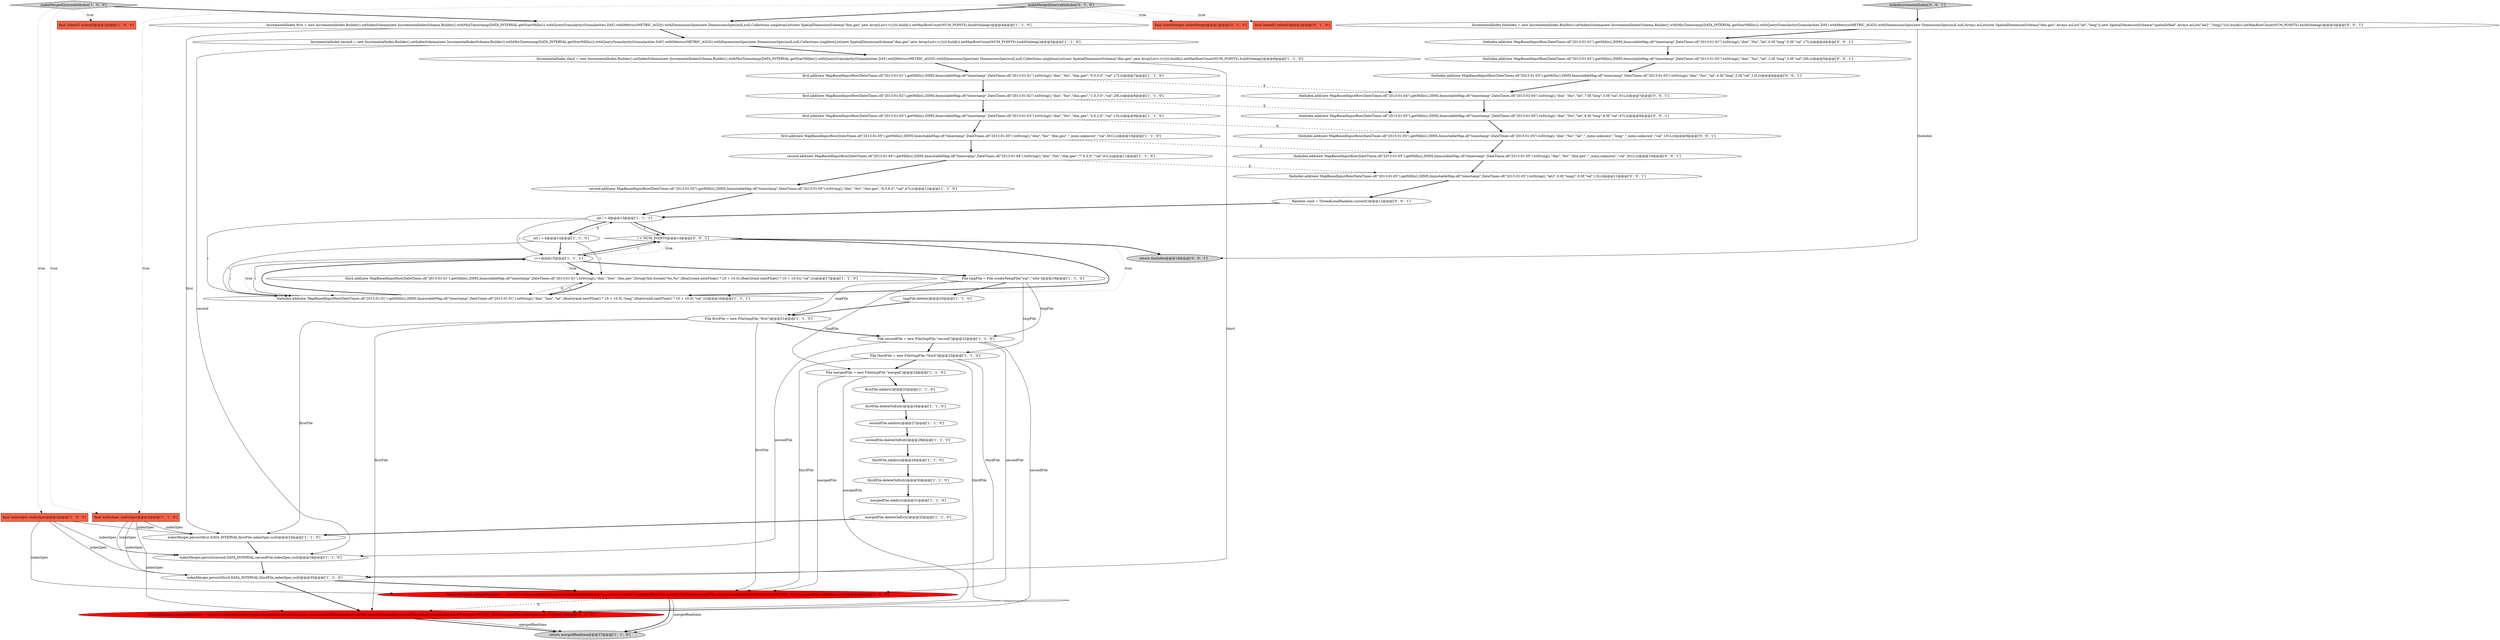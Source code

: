 digraph {
33 [style = filled, label = "tmpFile.delete()@@@20@@@['1', '1', '0']", fillcolor = white, shape = ellipse image = "AAA0AAABBB1BBB"];
13 [style = filled, label = "File thirdFile = new File(tmpFile,\"third\")@@@23@@@['1', '1', '0']", fillcolor = white, shape = ellipse image = "AAA0AAABBB1BBB"];
32 [style = filled, label = "IncrementalIndex third = new IncrementalIndex.Builder().setIndexSchema(new IncrementalIndexSchema.Builder().withMinTimestamp(DATA_INTERVAL.getStartMillis()).withQueryGranularity(Granularities.DAY).withMetrics(METRIC_AGGS).withDimensionsSpec(new DimensionsSpec(null,null,Collections.singletonList(new SpatialDimensionSchema(\"dim.geo\",new ArrayList<>())))).build()).setMaxRowCount(NUM_POINTS).buildOnheap()@@@6@@@['1', '1', '0']", fillcolor = white, shape = ellipse image = "AAA0AAABBB1BBB"];
52 [style = filled, label = "theIndex.add(new MapBasedInputRow(DateTimes.of(\"2013-01-05\").getMillis(),DIMS,ImmutableMap.of(\"timestamp\",DateTimes.of(\"2013-01-05\").toString(),\"lat2\",0.0f,\"long2\",0.0f,\"val\",13L)))@@@11@@@['0', '0', '1']", fillcolor = white, shape = ellipse image = "AAA0AAABBB3BBB"];
25 [style = filled, label = "int i = 8@@@13@@@['1', '1', '1']", fillcolor = white, shape = ellipse image = "AAA0AAABBB1BBB"];
3 [style = filled, label = "thirdFile.mkdirs()@@@29@@@['1', '1', '0']", fillcolor = white, shape = ellipse image = "AAA0AAABBB1BBB"];
24 [style = filled, label = "first.add(new MapBasedInputRow(DateTimes.of(\"2013-01-02\").getMillis(),DIMS,ImmutableMap.of(\"timestamp\",DateTimes.of(\"2013-01-02\").toString(),\"dim\",\"foo\",\"dim.geo\",\"1.0,3.0\",\"val\",29L)))@@@8@@@['1', '1', '0']", fillcolor = white, shape = ellipse image = "AAA0AAABBB1BBB"];
21 [style = filled, label = "third.add(new MapBasedInputRow(DateTimes.of(\"2013-01-01\").getMillis(),DIMS,ImmutableMap.of(\"timestamp\",DateTimes.of(\"2013-01-01\").toString(),\"dim\",\"boo\",\"dim.geo\",StringUtils.format(\"%s,%s\",(float)(rand.nextFloat() * 10 + 10.0),(float)(rand.nextFloat() * 10 + 10.0)),\"val\",i)))@@@17@@@['1', '1', '0']", fillcolor = white, shape = ellipse image = "AAA0AAABBB1BBB"];
28 [style = filled, label = "makeMergedQueryableIndex['1', '0', '0']", fillcolor = lightgray, shape = diamond image = "AAA0AAABBB1BBB"];
0 [style = filled, label = "mergedFile.mkdirs()@@@31@@@['1', '1', '0']", fillcolor = white, shape = ellipse image = "AAA0AAABBB1BBB"];
16 [style = filled, label = "return mergedRealtime@@@37@@@['1', '1', '0']", fillcolor = lightgray, shape = ellipse image = "AAA0AAABBB1BBB"];
15 [style = filled, label = "File firstFile = new File(tmpFile,\"first\")@@@21@@@['1', '1', '0']", fillcolor = white, shape = ellipse image = "AAA0AAABBB1BBB"];
18 [style = filled, label = "secondFile.mkdirs()@@@27@@@['1', '1', '0']", fillcolor = white, shape = ellipse image = "AAA0AAABBB1BBB"];
26 [style = filled, label = "secondFile.deleteOnExit()@@@28@@@['1', '1', '0']", fillcolor = white, shape = ellipse image = "AAA0AAABBB1BBB"];
4 [style = filled, label = "indexMerger.persist(second,DATA_INTERVAL,secondFile,indexSpec,null)@@@34@@@['1', '1', '0']", fillcolor = white, shape = ellipse image = "AAA0AAABBB1BBB"];
39 [style = filled, label = "final IndexMerger indexMerger@@@2@@@['0', '1', '0']", fillcolor = tomato, shape = box image = "AAA0AAABBB2BBB"];
44 [style = filled, label = "IncrementalIndex theIndex = new IncrementalIndex.Builder().setIndexSchema(new IncrementalIndexSchema.Builder().withMinTimestamp(DATA_INTERVAL.getStartMillis()).withQueryGranularity(Granularities.DAY).withMetrics(METRIC_AGGS).withDimensionsSpec(new DimensionsSpec(null,null,Arrays.asList(new SpatialDimensionSchema(\"dim.geo\",Arrays.asList(\"lat\",\"long\")),new SpatialDimensionSchema(\"spatialIsRad\",Arrays.asList(\"lat2\",\"long2\"))))).build()).setMaxRowCount(NUM_POINTS).buildOnheap()@@@3@@@['0', '0', '1']", fillcolor = white, shape = ellipse image = "AAA0AAABBB3BBB"];
46 [style = filled, label = "theIndex.add(new MapBasedInputRow(DateTimes.of(\"2013-01-05\").getMillis(),DIMS,ImmutableMap.of(\"timestamp\",DateTimes.of(\"2013-01-05\").toString(),\"dim\",\"foo\",\"dim.geo\",\"_mmx.unknown\",\"val\",501L)))@@@10@@@['0', '0', '1']", fillcolor = white, shape = ellipse image = "AAA0AAABBB3BBB"];
43 [style = filled, label = "return theIndex@@@18@@@['0', '0', '1']", fillcolor = lightgray, shape = ellipse image = "AAA0AAABBB3BBB"];
35 [style = filled, label = "second.add(new MapBasedInputRow(DateTimes.of(\"2013-01-05\").getMillis(),DIMS,ImmutableMap.of(\"timestamp\",DateTimes.of(\"2013-01-05\").toString(),\"dim\",\"foo\",\"dim.geo\",\"8.0,6.0\",\"val\",47L)))@@@12@@@['1', '1', '0']", fillcolor = white, shape = ellipse image = "AAA0AAABBB1BBB"];
42 [style = filled, label = "makeIncrementalIndex['0', '0', '1']", fillcolor = lightgray, shape = diamond image = "AAA0AAABBB3BBB"];
8 [style = filled, label = "indexMerger.persist(third,DATA_INTERVAL,thirdFile,indexSpec,null)@@@35@@@['1', '1', '0']", fillcolor = white, shape = ellipse image = "AAA0AAABBB1BBB"];
22 [style = filled, label = "IncrementalIndex first = new IncrementalIndex.Builder().setIndexSchema(new IncrementalIndexSchema.Builder().withMinTimestamp(DATA_INTERVAL.getStartMillis()).withQueryGranularity(Granularities.DAY).withMetrics(METRIC_AGGS).withDimensionsSpec(new DimensionsSpec(null,null,Collections.singletonList(new SpatialDimensionSchema(\"dim.geo\",new ArrayList<>())))).build()).setMaxRowCount(NUM_POINTS).buildOnheap()@@@4@@@['1', '1', '0']", fillcolor = white, shape = ellipse image = "AAA0AAABBB1BBB"];
45 [style = filled, label = "theIndex.add(new MapBasedInputRow(DateTimes.of(\"2013-01-03\").getMillis(),DIMS,ImmutableMap.of(\"timestamp\",DateTimes.of(\"2013-01-03\").toString(),\"dim\",\"foo\",\"lat\",4.0f,\"long\",2.0f,\"val\",13L)))@@@6@@@['0', '0', '1']", fillcolor = white, shape = ellipse image = "AAA0AAABBB3BBB"];
31 [style = filled, label = "firstFile.mkdirs()@@@25@@@['1', '1', '0']", fillcolor = white, shape = ellipse image = "AAA0AAABBB1BBB"];
29 [style = filled, label = "File tmpFile = File.createTempFile(\"yay\",\"who\")@@@19@@@['1', '1', '0']", fillcolor = white, shape = ellipse image = "AAA0AAABBB1BBB"];
10 [style = filled, label = "firstFile.deleteOnExit()@@@26@@@['1', '1', '0']", fillcolor = white, shape = ellipse image = "AAA0AAABBB1BBB"];
47 [style = filled, label = "theIndex.add(new MapBasedInputRow(DateTimes.of(\"2013-01-02\").getMillis(),DIMS,ImmutableMap.of(\"timestamp\",DateTimes.of(\"2013-01-02\").toString(),\"dim\",\"foo\",\"lat\",1.0f,\"long\",3.0f,\"val\",29L)))@@@5@@@['0', '0', '1']", fillcolor = white, shape = ellipse image = "AAA0AAABBB3BBB"];
48 [style = filled, label = "theIndex.add(new MapBasedInputRow(DateTimes.of(\"2013-01-04\").getMillis(),DIMS,ImmutableMap.of(\"timestamp\",DateTimes.of(\"2013-01-04\").toString(),\"dim\",\"foo\",\"lat\",7.0f,\"long\",3.0f,\"val\",91L)))@@@7@@@['0', '0', '1']", fillcolor = white, shape = ellipse image = "AAA0AAABBB3BBB"];
2 [style = filled, label = "thirdFile.deleteOnExit()@@@30@@@['1', '1', '0']", fillcolor = white, shape = ellipse image = "AAA0AAABBB1BBB"];
51 [style = filled, label = "theIndex.add(new MapBasedInputRow(DateTimes.of(\"2013-01-01\").getMillis(),DIMS,ImmutableMap.of(\"timestamp\",DateTimes.of(\"2013-01-01\").toString(),\"dim\",\"foo\",\"lat\",0.0f,\"long\",0.0f,\"val\",17L)))@@@4@@@['0', '0', '1']", fillcolor = white, shape = ellipse image = "AAA0AAABBB3BBB"];
53 [style = filled, label = "i < NUM_POINTS@@@14@@@['0', '0', '1']", fillcolor = white, shape = diamond image = "AAA0AAABBB3BBB"];
34 [style = filled, label = "mergedFile.deleteOnExit()@@@32@@@['1', '1', '0']", fillcolor = white, shape = ellipse image = "AAA0AAABBB1BBB"];
12 [style = filled, label = "second.add(new MapBasedInputRow(DateTimes.of(\"2013-01-04\").getMillis(),DIMS,ImmutableMap.of(\"timestamp\",DateTimes.of(\"2013-01-04\").toString(),\"dim\",\"foo\",\"dim.geo\",\"7.0,3.0\",\"val\",91L)))@@@11@@@['1', '1', '0']", fillcolor = white, shape = ellipse image = "AAA0AAABBB1BBB"];
30 [style = filled, label = "i++@@@15@@@['1', '1', '1']", fillcolor = white, shape = ellipse image = "AAA0AAABBB1BBB"];
20 [style = filled, label = "final IndexSpec indexSpec@@@2@@@['1', '1', '0']", fillcolor = tomato, shape = box image = "AAA0AAABBB1BBB"];
36 [style = filled, label = "theIndex.add(new MapBasedInputRow(DateTimes.of(\"2013-01-01\").getMillis(),DIMS,ImmutableMap.of(\"timestamp\",DateTimes.of(\"2013-01-01\").toString(),\"dim\",\"boo\",\"lat\",(float)(rand.nextFloat() * 10 + 10.0),\"long\",(float)(rand.nextFloat() * 10 + 10.0),\"val\",i)))@@@16@@@['1', '1', '1']", fillcolor = white, shape = ellipse image = "AAA0AAABBB1BBB"];
37 [style = filled, label = "final IndexIO indexIO@@@2@@@['0', '1', '0']", fillcolor = tomato, shape = box image = "AAA0AAABBB2BBB"];
38 [style = filled, label = "makeMergedQueryableIndex['0', '1', '0']", fillcolor = lightgray, shape = diamond image = "AAA0AAABBB2BBB"];
50 [style = filled, label = "theIndex.add(new MapBasedInputRow(DateTimes.of(\"2013-01-05\").getMillis(),DIMS,ImmutableMap.of(\"timestamp\",DateTimes.of(\"2013-01-05\").toString(),\"dim\",\"foo\",\"lat\",\"_mmx.unknown\",\"long\",\"_mmx.unknown\",\"val\",101L)))@@@9@@@['0', '0', '1']", fillcolor = white, shape = ellipse image = "AAA0AAABBB3BBB"];
40 [style = filled, label = "QueryableIndex mergedRealtime = indexIO.loadIndex(indexMerger.mergeQueryableIndex(Arrays.asList(indexIO.loadIndex(firstFile),indexIO.loadIndex(secondFile),indexIO.loadIndex(thirdFile)),true,METRIC_AGGS,mergedFile,indexSpec,null,-1))@@@36@@@['0', '1', '0']", fillcolor = red, shape = ellipse image = "AAA1AAABBB2BBB"];
23 [style = filled, label = "IncrementalIndex second = new IncrementalIndex.Builder().setIndexSchema(new IncrementalIndexSchema.Builder().withMinTimestamp(DATA_INTERVAL.getStartMillis()).withQueryGranularity(Granularities.DAY).withMetrics(METRIC_AGGS).withDimensionsSpec(new DimensionsSpec(null,null,Collections.singletonList(new SpatialDimensionSchema(\"dim.geo\",new ArrayList<>())))).build()).setMaxRowCount(NUM_POINTS).buildOnheap()@@@5@@@['1', '1', '0']", fillcolor = white, shape = ellipse image = "AAA0AAABBB1BBB"];
9 [style = filled, label = "QueryableIndex mergedRealtime = indexIO.loadIndex(indexMerger.mergeQueryableIndex(Arrays.asList(indexIO.loadIndex(firstFile),indexIO.loadIndex(secondFile),indexIO.loadIndex(thirdFile)),true,METRIC_AGGS,mergedFile,indexSpec,null))@@@36@@@['1', '0', '0']", fillcolor = red, shape = ellipse image = "AAA1AAABBB1BBB"];
14 [style = filled, label = "indexMerger.persist(first,DATA_INTERVAL,firstFile,indexSpec,null)@@@33@@@['1', '1', '0']", fillcolor = white, shape = ellipse image = "AAA0AAABBB1BBB"];
27 [style = filled, label = "first.add(new MapBasedInputRow(DateTimes.of(\"2013-01-01\").getMillis(),DIMS,ImmutableMap.of(\"timestamp\",DateTimes.of(\"2013-01-01\").toString(),\"dim\",\"foo\",\"dim.geo\",\"0.0,0.0\",\"val\",17L)))@@@7@@@['1', '1', '0']", fillcolor = white, shape = ellipse image = "AAA0AAABBB1BBB"];
1 [style = filled, label = "final IndexSpec indexSpec@@@2@@@['1', '0', '0']", fillcolor = tomato, shape = box image = "AAA0AAABBB1BBB"];
41 [style = filled, label = "Random rand = ThreadLocalRandom.current()@@@12@@@['0', '0', '1']", fillcolor = white, shape = ellipse image = "AAA0AAABBB3BBB"];
6 [style = filled, label = "File secondFile = new File(tmpFile,\"second\")@@@22@@@['1', '1', '0']", fillcolor = white, shape = ellipse image = "AAA0AAABBB1BBB"];
7 [style = filled, label = "int i = 6@@@14@@@['1', '1', '0']", fillcolor = white, shape = ellipse image = "AAA0AAABBB1BBB"];
49 [style = filled, label = "theIndex.add(new MapBasedInputRow(DateTimes.of(\"2013-01-05\").getMillis(),DIMS,ImmutableMap.of(\"timestamp\",DateTimes.of(\"2013-01-05\").toString(),\"dim\",\"foo\",\"lat\",8.0f,\"long\",6.0f,\"val\",47L)))@@@8@@@['0', '0', '1']", fillcolor = white, shape = ellipse image = "AAA0AAABBB3BBB"];
11 [style = filled, label = "final IndexIO indexIO@@@2@@@['1', '0', '0']", fillcolor = tomato, shape = box image = "AAA0AAABBB1BBB"];
17 [style = filled, label = "File mergedFile = new File(tmpFile,\"merged\")@@@24@@@['1', '1', '0']", fillcolor = white, shape = ellipse image = "AAA0AAABBB1BBB"];
19 [style = filled, label = "first.add(new MapBasedInputRow(DateTimes.of(\"2013-01-05\").getMillis(),DIMS,ImmutableMap.of(\"timestamp\",DateTimes.of(\"2013-01-05\").toString(),\"dim\",\"foo\",\"dim.geo\",\"_mmx.unknown\",\"val\",501L)))@@@10@@@['1', '1', '0']", fillcolor = white, shape = ellipse image = "AAA0AAABBB1BBB"];
5 [style = filled, label = "first.add(new MapBasedInputRow(DateTimes.of(\"2013-01-03\").getMillis(),DIMS,ImmutableMap.of(\"timestamp\",DateTimes.of(\"2013-01-03\").toString(),\"dim\",\"foo\",\"dim.geo\",\"4.0,2.0\",\"val\",13L)))@@@9@@@['1', '1', '0']", fillcolor = white, shape = ellipse image = "AAA0AAABBB1BBB"];
28->11 [style = dotted, label="true"];
13->8 [style = solid, label="thirdFile"];
7->30 [style = bold, label=""];
38->39 [style = dotted, label="true"];
29->17 [style = solid, label="tmpFile"];
25->53 [style = bold, label=""];
13->40 [style = solid, label="thirdFile"];
7->36 [style = solid, label="i"];
20->14 [style = solid, label="indexSpec"];
45->48 [style = bold, label=""];
8->40 [style = bold, label=""];
30->29 [style = bold, label=""];
9->16 [style = bold, label=""];
22->14 [style = solid, label="first"];
53->36 [style = dotted, label="true"];
17->40 [style = solid, label="mergedFile"];
44->51 [style = bold, label=""];
53->36 [style = bold, label=""];
13->17 [style = bold, label=""];
1->8 [style = solid, label="indexSpec"];
40->16 [style = bold, label=""];
21->36 [style = bold, label=""];
42->44 [style = bold, label=""];
51->47 [style = bold, label=""];
1->9 [style = solid, label="indexSpec"];
7->25 [style = dashed, label="0"];
4->8 [style = bold, label=""];
25->36 [style = solid, label="i"];
13->9 [style = solid, label="thirdFile"];
48->49 [style = bold, label=""];
19->12 [style = bold, label=""];
33->15 [style = bold, label=""];
53->30 [style = dotted, label="true"];
38->20 [style = dotted, label="true"];
32->8 [style = solid, label="third"];
7->21 [style = solid, label="i"];
12->35 [style = bold, label=""];
36->30 [style = solid, label="i"];
25->7 [style = bold, label=""];
22->23 [style = bold, label=""];
21->36 [style = dashed, label="0"];
24->5 [style = bold, label=""];
40->16 [style = solid, label="mergedRealtime"];
0->34 [style = bold, label=""];
36->30 [style = bold, label=""];
23->4 [style = solid, label="second"];
3->2 [style = bold, label=""];
30->36 [style = solid, label="i"];
19->46 [style = dashed, label="0"];
1->4 [style = solid, label="indexSpec"];
6->40 [style = solid, label="secondFile"];
34->14 [style = bold, label=""];
1->14 [style = solid, label="indexSpec"];
53->43 [style = bold, label=""];
14->4 [style = bold, label=""];
38->37 [style = dotted, label="true"];
10->18 [style = bold, label=""];
25->53 [style = solid, label="i"];
28->20 [style = dotted, label="true"];
26->3 [style = bold, label=""];
29->13 [style = solid, label="tmpFile"];
18->26 [style = bold, label=""];
52->41 [style = bold, label=""];
23->32 [style = bold, label=""];
32->27 [style = bold, label=""];
30->53 [style = bold, label=""];
28->1 [style = dotted, label="true"];
7->30 [style = solid, label="i"];
30->36 [style = dotted, label="true"];
49->50 [style = bold, label=""];
35->25 [style = bold, label=""];
5->19 [style = bold, label=""];
30->21 [style = bold, label=""];
2->0 [style = bold, label=""];
29->15 [style = solid, label="tmpFile"];
25->30 [style = solid, label="i"];
31->10 [style = bold, label=""];
6->13 [style = bold, label=""];
20->4 [style = solid, label="indexSpec"];
27->24 [style = bold, label=""];
20->8 [style = solid, label="indexSpec"];
47->45 [style = bold, label=""];
9->16 [style = solid, label="mergedRealtime"];
27->48 [style = dashed, label="0"];
30->53 [style = solid, label="i"];
28->22 [style = bold, label=""];
17->9 [style = solid, label="mergedFile"];
12->52 [style = dashed, label="0"];
24->49 [style = dashed, label="0"];
15->9 [style = solid, label="firstFile"];
5->50 [style = dashed, label="0"];
6->9 [style = solid, label="secondFile"];
50->46 [style = bold, label=""];
17->31 [style = bold, label=""];
15->14 [style = solid, label="firstFile"];
29->6 [style = solid, label="tmpFile"];
15->6 [style = bold, label=""];
46->52 [style = bold, label=""];
30->21 [style = dotted, label="true"];
44->43 [style = solid, label="theIndex"];
15->40 [style = solid, label="firstFile"];
29->33 [style = bold, label=""];
9->40 [style = dashed, label="0"];
20->40 [style = solid, label="indexSpec"];
6->4 [style = solid, label="secondFile"];
8->9 [style = bold, label=""];
36->21 [style = solid, label="i"];
41->25 [style = bold, label=""];
38->22 [style = bold, label=""];
}
